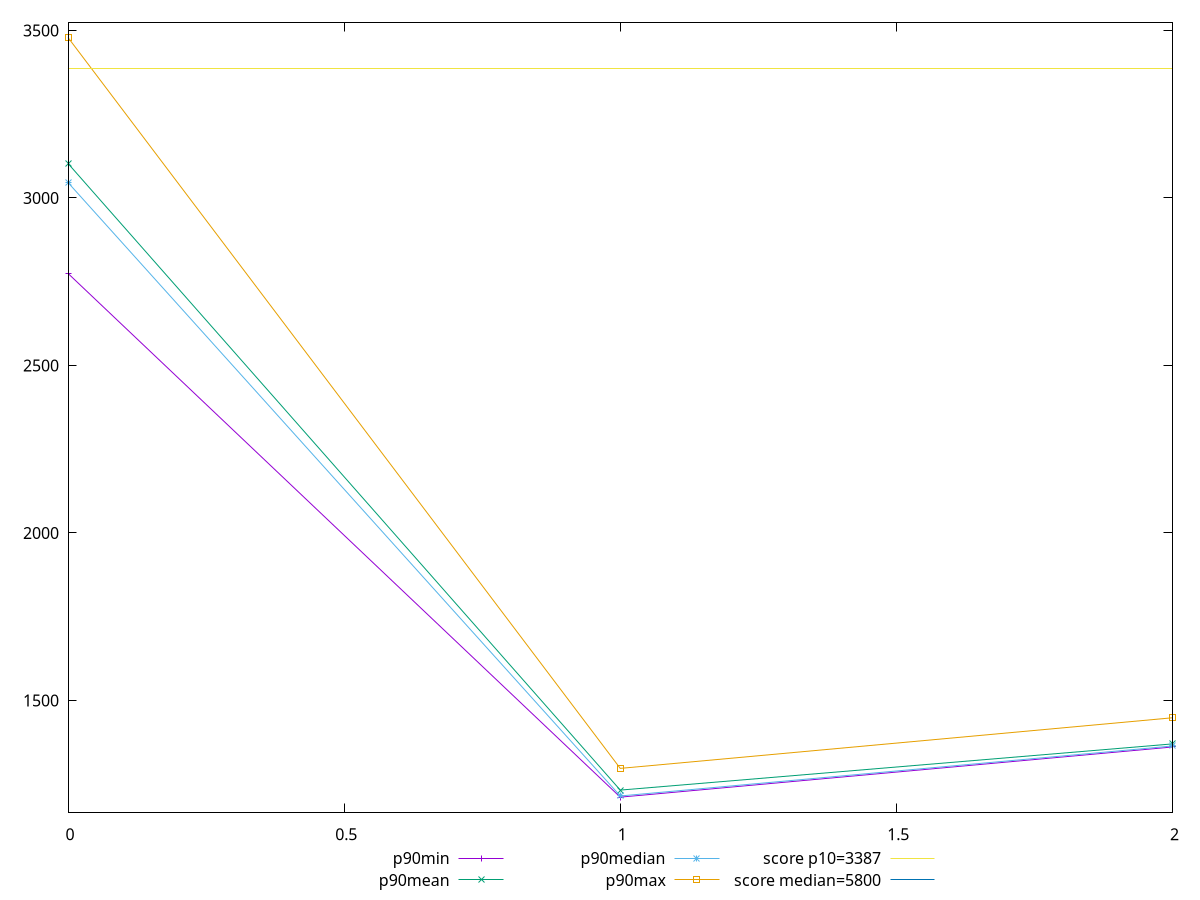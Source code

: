 reset

$p90Min <<EOF
0 2774.661930902738
1 1211.5739999999998
2 1361.3310000000001
EOF

$p90Mean <<EOF
0 3102.8471613841352
1 1232.6366670212765
2 1370.5044648936168
EOF

$p90Median <<EOF
0 3045.929864099463
1 1215.1254000000001
2 1364.3101499999998
EOF

$p90Max <<EOF
0 3478.8587904619208
1 1297.4343000000001
2 1448.4814999999999
EOF

set key outside below
set xrange [0:2]
set yrange [1166.2283041907615:3524.204486271159]
set trange [1166.2283041907615:3524.204486271159]
set terminal svg size 640, 560 enhanced background rgb 'white'
set output "reports/report_00032_2021-02-25T10-28-15.087Z/speed-index/progression/value.svg"

plot $p90Min title "p90min" with linespoints, \
     $p90Mean title "p90mean" with linespoints, \
     $p90Median title "p90median" with linespoints, \
     $p90Max title "p90max" with linespoints, \
     3387 title "score p10=3387", \
     5800 title "score median=5800"

reset
